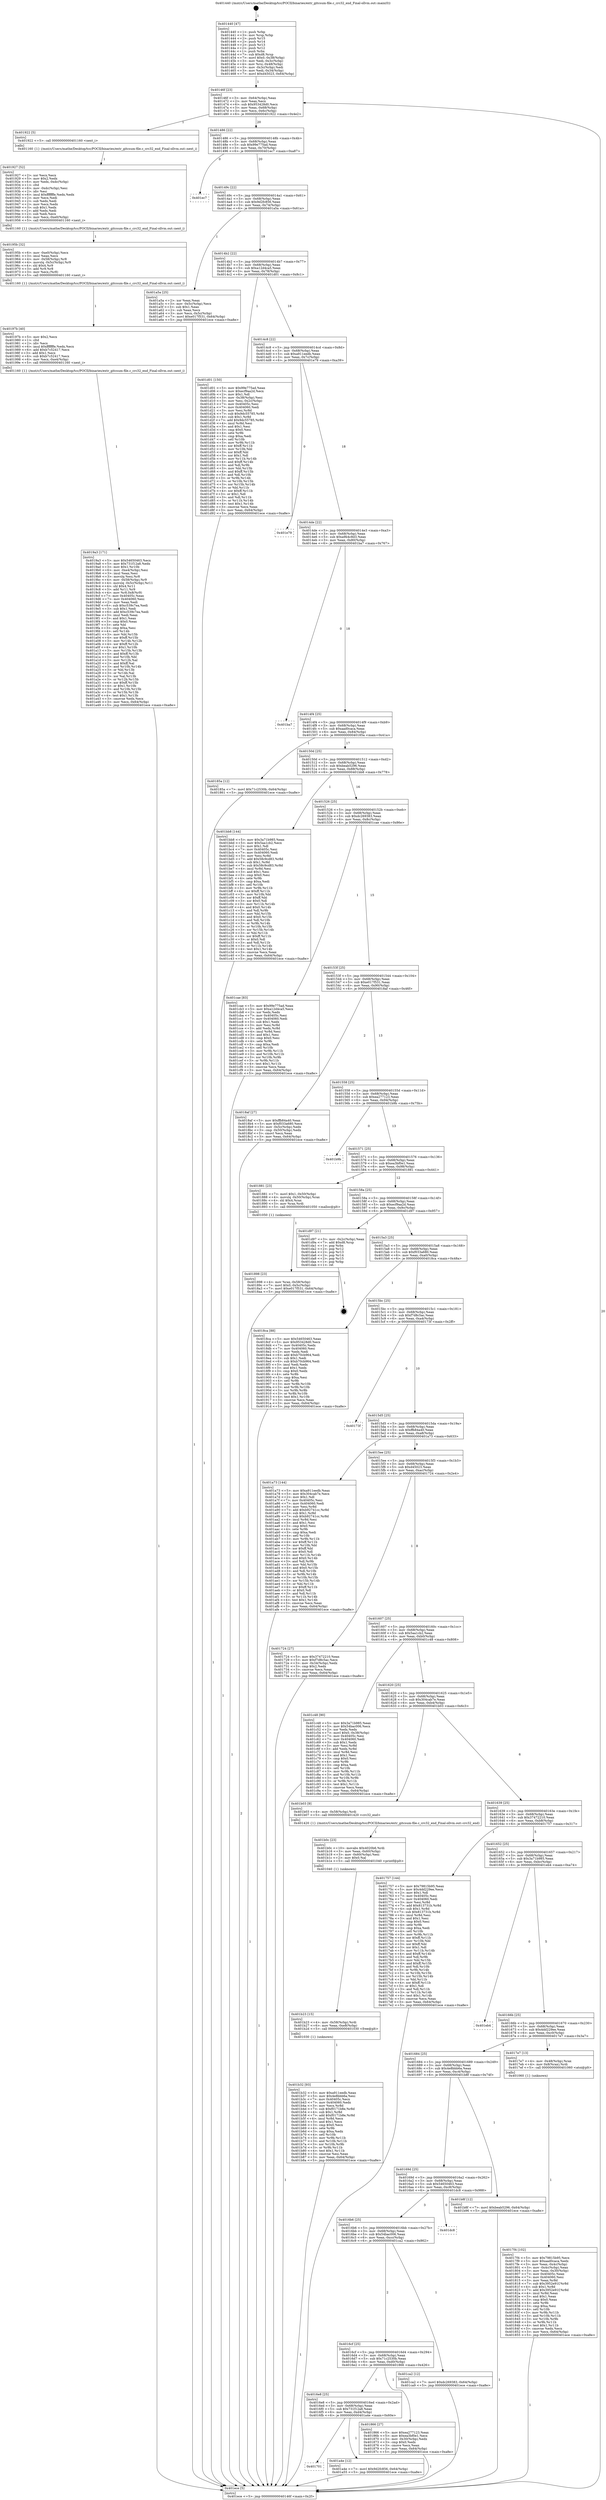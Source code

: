 digraph "0x401440" {
  label = "0x401440 (/mnt/c/Users/mathe/Desktop/tcc/POCII/binaries/extr_gitcsum-file.c_crc32_end_Final-ollvm.out::main(0))"
  labelloc = "t"
  node[shape=record]

  Entry [label="",width=0.3,height=0.3,shape=circle,fillcolor=black,style=filled]
  "0x40146f" [label="{
     0x40146f [23]\l
     | [instrs]\l
     &nbsp;&nbsp;0x40146f \<+3\>: mov -0x64(%rbp),%eax\l
     &nbsp;&nbsp;0x401472 \<+2\>: mov %eax,%ecx\l
     &nbsp;&nbsp;0x401474 \<+6\>: sub $0x953428d0,%ecx\l
     &nbsp;&nbsp;0x40147a \<+3\>: mov %eax,-0x68(%rbp)\l
     &nbsp;&nbsp;0x40147d \<+3\>: mov %ecx,-0x6c(%rbp)\l
     &nbsp;&nbsp;0x401480 \<+6\>: je 0000000000401922 \<main+0x4e2\>\l
  }"]
  "0x401922" [label="{
     0x401922 [5]\l
     | [instrs]\l
     &nbsp;&nbsp;0x401922 \<+5\>: call 0000000000401160 \<next_i\>\l
     | [calls]\l
     &nbsp;&nbsp;0x401160 \{1\} (/mnt/c/Users/mathe/Desktop/tcc/POCII/binaries/extr_gitcsum-file.c_crc32_end_Final-ollvm.out::next_i)\l
  }"]
  "0x401486" [label="{
     0x401486 [22]\l
     | [instrs]\l
     &nbsp;&nbsp;0x401486 \<+5\>: jmp 000000000040148b \<main+0x4b\>\l
     &nbsp;&nbsp;0x40148b \<+3\>: mov -0x68(%rbp),%eax\l
     &nbsp;&nbsp;0x40148e \<+5\>: sub $0x99e775ad,%eax\l
     &nbsp;&nbsp;0x401493 \<+3\>: mov %eax,-0x70(%rbp)\l
     &nbsp;&nbsp;0x401496 \<+6\>: je 0000000000401ec7 \<main+0xa87\>\l
  }"]
  Exit [label="",width=0.3,height=0.3,shape=circle,fillcolor=black,style=filled,peripheries=2]
  "0x401ec7" [label="{
     0x401ec7\l
  }", style=dashed]
  "0x40149c" [label="{
     0x40149c [22]\l
     | [instrs]\l
     &nbsp;&nbsp;0x40149c \<+5\>: jmp 00000000004014a1 \<main+0x61\>\l
     &nbsp;&nbsp;0x4014a1 \<+3\>: mov -0x68(%rbp),%eax\l
     &nbsp;&nbsp;0x4014a4 \<+5\>: sub $0x9d2fc856,%eax\l
     &nbsp;&nbsp;0x4014a9 \<+3\>: mov %eax,-0x74(%rbp)\l
     &nbsp;&nbsp;0x4014ac \<+6\>: je 0000000000401a5a \<main+0x61a\>\l
  }"]
  "0x401b32" [label="{
     0x401b32 [93]\l
     | [instrs]\l
     &nbsp;&nbsp;0x401b32 \<+5\>: mov $0xa911eedb,%eax\l
     &nbsp;&nbsp;0x401b37 \<+5\>: mov $0x4e8bbb6a,%esi\l
     &nbsp;&nbsp;0x401b3c \<+7\>: mov 0x40405c,%ecx\l
     &nbsp;&nbsp;0x401b43 \<+7\>: mov 0x404060,%edx\l
     &nbsp;&nbsp;0x401b4a \<+3\>: mov %ecx,%r8d\l
     &nbsp;&nbsp;0x401b4d \<+7\>: sub $0xf0171b8e,%r8d\l
     &nbsp;&nbsp;0x401b54 \<+4\>: sub $0x1,%r8d\l
     &nbsp;&nbsp;0x401b58 \<+7\>: add $0xf0171b8e,%r8d\l
     &nbsp;&nbsp;0x401b5f \<+4\>: imul %r8d,%ecx\l
     &nbsp;&nbsp;0x401b63 \<+3\>: and $0x1,%ecx\l
     &nbsp;&nbsp;0x401b66 \<+3\>: cmp $0x0,%ecx\l
     &nbsp;&nbsp;0x401b69 \<+4\>: sete %r9b\l
     &nbsp;&nbsp;0x401b6d \<+3\>: cmp $0xa,%edx\l
     &nbsp;&nbsp;0x401b70 \<+4\>: setl %r10b\l
     &nbsp;&nbsp;0x401b74 \<+3\>: mov %r9b,%r11b\l
     &nbsp;&nbsp;0x401b77 \<+3\>: and %r10b,%r11b\l
     &nbsp;&nbsp;0x401b7a \<+3\>: xor %r10b,%r9b\l
     &nbsp;&nbsp;0x401b7d \<+3\>: or %r9b,%r11b\l
     &nbsp;&nbsp;0x401b80 \<+4\>: test $0x1,%r11b\l
     &nbsp;&nbsp;0x401b84 \<+3\>: cmovne %esi,%eax\l
     &nbsp;&nbsp;0x401b87 \<+3\>: mov %eax,-0x64(%rbp)\l
     &nbsp;&nbsp;0x401b8a \<+5\>: jmp 0000000000401ece \<main+0xa8e\>\l
  }"]
  "0x401a5a" [label="{
     0x401a5a [25]\l
     | [instrs]\l
     &nbsp;&nbsp;0x401a5a \<+2\>: xor %eax,%eax\l
     &nbsp;&nbsp;0x401a5c \<+3\>: mov -0x5c(%rbp),%ecx\l
     &nbsp;&nbsp;0x401a5f \<+3\>: sub $0x1,%eax\l
     &nbsp;&nbsp;0x401a62 \<+2\>: sub %eax,%ecx\l
     &nbsp;&nbsp;0x401a64 \<+3\>: mov %ecx,-0x5c(%rbp)\l
     &nbsp;&nbsp;0x401a67 \<+7\>: movl $0xe017f531,-0x64(%rbp)\l
     &nbsp;&nbsp;0x401a6e \<+5\>: jmp 0000000000401ece \<main+0xa8e\>\l
  }"]
  "0x4014b2" [label="{
     0x4014b2 [22]\l
     | [instrs]\l
     &nbsp;&nbsp;0x4014b2 \<+5\>: jmp 00000000004014b7 \<main+0x77\>\l
     &nbsp;&nbsp;0x4014b7 \<+3\>: mov -0x68(%rbp),%eax\l
     &nbsp;&nbsp;0x4014ba \<+5\>: sub $0xa12d4ca5,%eax\l
     &nbsp;&nbsp;0x4014bf \<+3\>: mov %eax,-0x78(%rbp)\l
     &nbsp;&nbsp;0x4014c2 \<+6\>: je 0000000000401d01 \<main+0x8c1\>\l
  }"]
  "0x401b23" [label="{
     0x401b23 [15]\l
     | [instrs]\l
     &nbsp;&nbsp;0x401b23 \<+4\>: mov -0x58(%rbp),%rdi\l
     &nbsp;&nbsp;0x401b27 \<+6\>: mov %eax,-0xe8(%rbp)\l
     &nbsp;&nbsp;0x401b2d \<+5\>: call 0000000000401030 \<free@plt\>\l
     | [calls]\l
     &nbsp;&nbsp;0x401030 \{1\} (unknown)\l
  }"]
  "0x401d01" [label="{
     0x401d01 [150]\l
     | [instrs]\l
     &nbsp;&nbsp;0x401d01 \<+5\>: mov $0x99e775ad,%eax\l
     &nbsp;&nbsp;0x401d06 \<+5\>: mov $0xecf9aa2d,%ecx\l
     &nbsp;&nbsp;0x401d0b \<+2\>: mov $0x1,%dl\l
     &nbsp;&nbsp;0x401d0d \<+3\>: mov -0x38(%rbp),%esi\l
     &nbsp;&nbsp;0x401d10 \<+3\>: mov %esi,-0x2c(%rbp)\l
     &nbsp;&nbsp;0x401d13 \<+7\>: mov 0x40405c,%esi\l
     &nbsp;&nbsp;0x401d1a \<+7\>: mov 0x404060,%edi\l
     &nbsp;&nbsp;0x401d21 \<+3\>: mov %esi,%r8d\l
     &nbsp;&nbsp;0x401d24 \<+7\>: sub $0x9dc55785,%r8d\l
     &nbsp;&nbsp;0x401d2b \<+4\>: sub $0x1,%r8d\l
     &nbsp;&nbsp;0x401d2f \<+7\>: add $0x9dc55785,%r8d\l
     &nbsp;&nbsp;0x401d36 \<+4\>: imul %r8d,%esi\l
     &nbsp;&nbsp;0x401d3a \<+3\>: and $0x1,%esi\l
     &nbsp;&nbsp;0x401d3d \<+3\>: cmp $0x0,%esi\l
     &nbsp;&nbsp;0x401d40 \<+4\>: sete %r9b\l
     &nbsp;&nbsp;0x401d44 \<+3\>: cmp $0xa,%edi\l
     &nbsp;&nbsp;0x401d47 \<+4\>: setl %r10b\l
     &nbsp;&nbsp;0x401d4b \<+3\>: mov %r9b,%r11b\l
     &nbsp;&nbsp;0x401d4e \<+4\>: xor $0xff,%r11b\l
     &nbsp;&nbsp;0x401d52 \<+3\>: mov %r10b,%bl\l
     &nbsp;&nbsp;0x401d55 \<+3\>: xor $0xff,%bl\l
     &nbsp;&nbsp;0x401d58 \<+3\>: xor $0x1,%dl\l
     &nbsp;&nbsp;0x401d5b \<+3\>: mov %r11b,%r14b\l
     &nbsp;&nbsp;0x401d5e \<+4\>: and $0xff,%r14b\l
     &nbsp;&nbsp;0x401d62 \<+3\>: and %dl,%r9b\l
     &nbsp;&nbsp;0x401d65 \<+3\>: mov %bl,%r15b\l
     &nbsp;&nbsp;0x401d68 \<+4\>: and $0xff,%r15b\l
     &nbsp;&nbsp;0x401d6c \<+3\>: and %dl,%r10b\l
     &nbsp;&nbsp;0x401d6f \<+3\>: or %r9b,%r14b\l
     &nbsp;&nbsp;0x401d72 \<+3\>: or %r10b,%r15b\l
     &nbsp;&nbsp;0x401d75 \<+3\>: xor %r15b,%r14b\l
     &nbsp;&nbsp;0x401d78 \<+3\>: or %bl,%r11b\l
     &nbsp;&nbsp;0x401d7b \<+4\>: xor $0xff,%r11b\l
     &nbsp;&nbsp;0x401d7f \<+3\>: or $0x1,%dl\l
     &nbsp;&nbsp;0x401d82 \<+3\>: and %dl,%r11b\l
     &nbsp;&nbsp;0x401d85 \<+3\>: or %r11b,%r14b\l
     &nbsp;&nbsp;0x401d88 \<+4\>: test $0x1,%r14b\l
     &nbsp;&nbsp;0x401d8c \<+3\>: cmovne %ecx,%eax\l
     &nbsp;&nbsp;0x401d8f \<+3\>: mov %eax,-0x64(%rbp)\l
     &nbsp;&nbsp;0x401d92 \<+5\>: jmp 0000000000401ece \<main+0xa8e\>\l
  }"]
  "0x4014c8" [label="{
     0x4014c8 [22]\l
     | [instrs]\l
     &nbsp;&nbsp;0x4014c8 \<+5\>: jmp 00000000004014cd \<main+0x8d\>\l
     &nbsp;&nbsp;0x4014cd \<+3\>: mov -0x68(%rbp),%eax\l
     &nbsp;&nbsp;0x4014d0 \<+5\>: sub $0xa911eedb,%eax\l
     &nbsp;&nbsp;0x4014d5 \<+3\>: mov %eax,-0x7c(%rbp)\l
     &nbsp;&nbsp;0x4014d8 \<+6\>: je 0000000000401e79 \<main+0xa39\>\l
  }"]
  "0x401b0c" [label="{
     0x401b0c [23]\l
     | [instrs]\l
     &nbsp;&nbsp;0x401b0c \<+10\>: movabs $0x4020b6,%rdi\l
     &nbsp;&nbsp;0x401b16 \<+3\>: mov %eax,-0x60(%rbp)\l
     &nbsp;&nbsp;0x401b19 \<+3\>: mov -0x60(%rbp),%esi\l
     &nbsp;&nbsp;0x401b1c \<+2\>: mov $0x0,%al\l
     &nbsp;&nbsp;0x401b1e \<+5\>: call 0000000000401040 \<printf@plt\>\l
     | [calls]\l
     &nbsp;&nbsp;0x401040 \{1\} (unknown)\l
  }"]
  "0x401e79" [label="{
     0x401e79\l
  }", style=dashed]
  "0x4014de" [label="{
     0x4014de [22]\l
     | [instrs]\l
     &nbsp;&nbsp;0x4014de \<+5\>: jmp 00000000004014e3 \<main+0xa3\>\l
     &nbsp;&nbsp;0x4014e3 \<+3\>: mov -0x68(%rbp),%eax\l
     &nbsp;&nbsp;0x4014e6 \<+5\>: sub $0xa9b4c8d3,%eax\l
     &nbsp;&nbsp;0x4014eb \<+3\>: mov %eax,-0x80(%rbp)\l
     &nbsp;&nbsp;0x4014ee \<+6\>: je 0000000000401ba7 \<main+0x767\>\l
  }"]
  "0x401701" [label="{
     0x401701\l
  }", style=dashed]
  "0x401ba7" [label="{
     0x401ba7\l
  }", style=dashed]
  "0x4014f4" [label="{
     0x4014f4 [25]\l
     | [instrs]\l
     &nbsp;&nbsp;0x4014f4 \<+5\>: jmp 00000000004014f9 \<main+0xb9\>\l
     &nbsp;&nbsp;0x4014f9 \<+3\>: mov -0x68(%rbp),%eax\l
     &nbsp;&nbsp;0x4014fc \<+5\>: sub $0xaad0caca,%eax\l
     &nbsp;&nbsp;0x401501 \<+6\>: mov %eax,-0x84(%rbp)\l
     &nbsp;&nbsp;0x401507 \<+6\>: je 000000000040185a \<main+0x41a\>\l
  }"]
  "0x401a4e" [label="{
     0x401a4e [12]\l
     | [instrs]\l
     &nbsp;&nbsp;0x401a4e \<+7\>: movl $0x9d2fc856,-0x64(%rbp)\l
     &nbsp;&nbsp;0x401a55 \<+5\>: jmp 0000000000401ece \<main+0xa8e\>\l
  }"]
  "0x40185a" [label="{
     0x40185a [12]\l
     | [instrs]\l
     &nbsp;&nbsp;0x40185a \<+7\>: movl $0x71c2530b,-0x64(%rbp)\l
     &nbsp;&nbsp;0x401861 \<+5\>: jmp 0000000000401ece \<main+0xa8e\>\l
  }"]
  "0x40150d" [label="{
     0x40150d [25]\l
     | [instrs]\l
     &nbsp;&nbsp;0x40150d \<+5\>: jmp 0000000000401512 \<main+0xd2\>\l
     &nbsp;&nbsp;0x401512 \<+3\>: mov -0x68(%rbp),%eax\l
     &nbsp;&nbsp;0x401515 \<+5\>: sub $0xbeab5296,%eax\l
     &nbsp;&nbsp;0x40151a \<+6\>: mov %eax,-0x88(%rbp)\l
     &nbsp;&nbsp;0x401520 \<+6\>: je 0000000000401bb8 \<main+0x778\>\l
  }"]
  "0x4019a3" [label="{
     0x4019a3 [171]\l
     | [instrs]\l
     &nbsp;&nbsp;0x4019a3 \<+5\>: mov $0x54650463,%ecx\l
     &nbsp;&nbsp;0x4019a8 \<+5\>: mov $0x731f12a8,%edx\l
     &nbsp;&nbsp;0x4019ad \<+3\>: mov $0x1,%r10b\l
     &nbsp;&nbsp;0x4019b0 \<+6\>: mov -0xe4(%rbp),%esi\l
     &nbsp;&nbsp;0x4019b6 \<+3\>: imul %eax,%esi\l
     &nbsp;&nbsp;0x4019b9 \<+3\>: movslq %esi,%r8\l
     &nbsp;&nbsp;0x4019bc \<+4\>: mov -0x58(%rbp),%r9\l
     &nbsp;&nbsp;0x4019c0 \<+4\>: movslq -0x5c(%rbp),%r11\l
     &nbsp;&nbsp;0x4019c4 \<+4\>: shl $0x4,%r11\l
     &nbsp;&nbsp;0x4019c8 \<+3\>: add %r11,%r9\l
     &nbsp;&nbsp;0x4019cb \<+4\>: mov %r8,0x8(%r9)\l
     &nbsp;&nbsp;0x4019cf \<+7\>: mov 0x40405c,%eax\l
     &nbsp;&nbsp;0x4019d6 \<+7\>: mov 0x404060,%esi\l
     &nbsp;&nbsp;0x4019dd \<+2\>: mov %eax,%edi\l
     &nbsp;&nbsp;0x4019df \<+6\>: sub $0xc539c7ea,%edi\l
     &nbsp;&nbsp;0x4019e5 \<+3\>: sub $0x1,%edi\l
     &nbsp;&nbsp;0x4019e8 \<+6\>: add $0xc539c7ea,%edi\l
     &nbsp;&nbsp;0x4019ee \<+3\>: imul %edi,%eax\l
     &nbsp;&nbsp;0x4019f1 \<+3\>: and $0x1,%eax\l
     &nbsp;&nbsp;0x4019f4 \<+3\>: cmp $0x0,%eax\l
     &nbsp;&nbsp;0x4019f7 \<+3\>: sete %bl\l
     &nbsp;&nbsp;0x4019fa \<+3\>: cmp $0xa,%esi\l
     &nbsp;&nbsp;0x4019fd \<+4\>: setl %r14b\l
     &nbsp;&nbsp;0x401a01 \<+3\>: mov %bl,%r15b\l
     &nbsp;&nbsp;0x401a04 \<+4\>: xor $0xff,%r15b\l
     &nbsp;&nbsp;0x401a08 \<+3\>: mov %r14b,%r12b\l
     &nbsp;&nbsp;0x401a0b \<+4\>: xor $0xff,%r12b\l
     &nbsp;&nbsp;0x401a0f \<+4\>: xor $0x1,%r10b\l
     &nbsp;&nbsp;0x401a13 \<+3\>: mov %r15b,%r13b\l
     &nbsp;&nbsp;0x401a16 \<+4\>: and $0xff,%r13b\l
     &nbsp;&nbsp;0x401a1a \<+3\>: and %r10b,%bl\l
     &nbsp;&nbsp;0x401a1d \<+3\>: mov %r12b,%al\l
     &nbsp;&nbsp;0x401a20 \<+2\>: and $0xff,%al\l
     &nbsp;&nbsp;0x401a22 \<+3\>: and %r10b,%r14b\l
     &nbsp;&nbsp;0x401a25 \<+3\>: or %bl,%r13b\l
     &nbsp;&nbsp;0x401a28 \<+3\>: or %r14b,%al\l
     &nbsp;&nbsp;0x401a2b \<+3\>: xor %al,%r13b\l
     &nbsp;&nbsp;0x401a2e \<+3\>: or %r12b,%r15b\l
     &nbsp;&nbsp;0x401a31 \<+4\>: xor $0xff,%r15b\l
     &nbsp;&nbsp;0x401a35 \<+4\>: or $0x1,%r10b\l
     &nbsp;&nbsp;0x401a39 \<+3\>: and %r10b,%r15b\l
     &nbsp;&nbsp;0x401a3c \<+3\>: or %r15b,%r13b\l
     &nbsp;&nbsp;0x401a3f \<+4\>: test $0x1,%r13b\l
     &nbsp;&nbsp;0x401a43 \<+3\>: cmovne %edx,%ecx\l
     &nbsp;&nbsp;0x401a46 \<+3\>: mov %ecx,-0x64(%rbp)\l
     &nbsp;&nbsp;0x401a49 \<+5\>: jmp 0000000000401ece \<main+0xa8e\>\l
  }"]
  "0x401bb8" [label="{
     0x401bb8 [144]\l
     | [instrs]\l
     &nbsp;&nbsp;0x401bb8 \<+5\>: mov $0x3a71b985,%eax\l
     &nbsp;&nbsp;0x401bbd \<+5\>: mov $0x5aa1cb2,%ecx\l
     &nbsp;&nbsp;0x401bc2 \<+2\>: mov $0x1,%dl\l
     &nbsp;&nbsp;0x401bc4 \<+7\>: mov 0x40405c,%esi\l
     &nbsp;&nbsp;0x401bcb \<+7\>: mov 0x404060,%edi\l
     &nbsp;&nbsp;0x401bd2 \<+3\>: mov %esi,%r8d\l
     &nbsp;&nbsp;0x401bd5 \<+7\>: add $0x58c9cd83,%r8d\l
     &nbsp;&nbsp;0x401bdc \<+4\>: sub $0x1,%r8d\l
     &nbsp;&nbsp;0x401be0 \<+7\>: sub $0x58c9cd83,%r8d\l
     &nbsp;&nbsp;0x401be7 \<+4\>: imul %r8d,%esi\l
     &nbsp;&nbsp;0x401beb \<+3\>: and $0x1,%esi\l
     &nbsp;&nbsp;0x401bee \<+3\>: cmp $0x0,%esi\l
     &nbsp;&nbsp;0x401bf1 \<+4\>: sete %r9b\l
     &nbsp;&nbsp;0x401bf5 \<+3\>: cmp $0xa,%edi\l
     &nbsp;&nbsp;0x401bf8 \<+4\>: setl %r10b\l
     &nbsp;&nbsp;0x401bfc \<+3\>: mov %r9b,%r11b\l
     &nbsp;&nbsp;0x401bff \<+4\>: xor $0xff,%r11b\l
     &nbsp;&nbsp;0x401c03 \<+3\>: mov %r10b,%bl\l
     &nbsp;&nbsp;0x401c06 \<+3\>: xor $0xff,%bl\l
     &nbsp;&nbsp;0x401c09 \<+3\>: xor $0x0,%dl\l
     &nbsp;&nbsp;0x401c0c \<+3\>: mov %r11b,%r14b\l
     &nbsp;&nbsp;0x401c0f \<+4\>: and $0x0,%r14b\l
     &nbsp;&nbsp;0x401c13 \<+3\>: and %dl,%r9b\l
     &nbsp;&nbsp;0x401c16 \<+3\>: mov %bl,%r15b\l
     &nbsp;&nbsp;0x401c19 \<+4\>: and $0x0,%r15b\l
     &nbsp;&nbsp;0x401c1d \<+3\>: and %dl,%r10b\l
     &nbsp;&nbsp;0x401c20 \<+3\>: or %r9b,%r14b\l
     &nbsp;&nbsp;0x401c23 \<+3\>: or %r10b,%r15b\l
     &nbsp;&nbsp;0x401c26 \<+3\>: xor %r15b,%r14b\l
     &nbsp;&nbsp;0x401c29 \<+3\>: or %bl,%r11b\l
     &nbsp;&nbsp;0x401c2c \<+4\>: xor $0xff,%r11b\l
     &nbsp;&nbsp;0x401c30 \<+3\>: or $0x0,%dl\l
     &nbsp;&nbsp;0x401c33 \<+3\>: and %dl,%r11b\l
     &nbsp;&nbsp;0x401c36 \<+3\>: or %r11b,%r14b\l
     &nbsp;&nbsp;0x401c39 \<+4\>: test $0x1,%r14b\l
     &nbsp;&nbsp;0x401c3d \<+3\>: cmovne %ecx,%eax\l
     &nbsp;&nbsp;0x401c40 \<+3\>: mov %eax,-0x64(%rbp)\l
     &nbsp;&nbsp;0x401c43 \<+5\>: jmp 0000000000401ece \<main+0xa8e\>\l
  }"]
  "0x401526" [label="{
     0x401526 [25]\l
     | [instrs]\l
     &nbsp;&nbsp;0x401526 \<+5\>: jmp 000000000040152b \<main+0xeb\>\l
     &nbsp;&nbsp;0x40152b \<+3\>: mov -0x68(%rbp),%eax\l
     &nbsp;&nbsp;0x40152e \<+5\>: sub $0xdc269383,%eax\l
     &nbsp;&nbsp;0x401533 \<+6\>: mov %eax,-0x8c(%rbp)\l
     &nbsp;&nbsp;0x401539 \<+6\>: je 0000000000401cae \<main+0x86e\>\l
  }"]
  "0x40197b" [label="{
     0x40197b [40]\l
     | [instrs]\l
     &nbsp;&nbsp;0x40197b \<+5\>: mov $0x2,%ecx\l
     &nbsp;&nbsp;0x401980 \<+1\>: cltd\l
     &nbsp;&nbsp;0x401981 \<+2\>: idiv %ecx\l
     &nbsp;&nbsp;0x401983 \<+6\>: imul $0xfffffffe,%edx,%ecx\l
     &nbsp;&nbsp;0x401989 \<+6\>: add $0xb7c52417,%ecx\l
     &nbsp;&nbsp;0x40198f \<+3\>: add $0x1,%ecx\l
     &nbsp;&nbsp;0x401992 \<+6\>: sub $0xb7c52417,%ecx\l
     &nbsp;&nbsp;0x401998 \<+6\>: mov %ecx,-0xe4(%rbp)\l
     &nbsp;&nbsp;0x40199e \<+5\>: call 0000000000401160 \<next_i\>\l
     | [calls]\l
     &nbsp;&nbsp;0x401160 \{1\} (/mnt/c/Users/mathe/Desktop/tcc/POCII/binaries/extr_gitcsum-file.c_crc32_end_Final-ollvm.out::next_i)\l
  }"]
  "0x401cae" [label="{
     0x401cae [83]\l
     | [instrs]\l
     &nbsp;&nbsp;0x401cae \<+5\>: mov $0x99e775ad,%eax\l
     &nbsp;&nbsp;0x401cb3 \<+5\>: mov $0xa12d4ca5,%ecx\l
     &nbsp;&nbsp;0x401cb8 \<+2\>: xor %edx,%edx\l
     &nbsp;&nbsp;0x401cba \<+7\>: mov 0x40405c,%esi\l
     &nbsp;&nbsp;0x401cc1 \<+7\>: mov 0x404060,%edi\l
     &nbsp;&nbsp;0x401cc8 \<+3\>: sub $0x1,%edx\l
     &nbsp;&nbsp;0x401ccb \<+3\>: mov %esi,%r8d\l
     &nbsp;&nbsp;0x401cce \<+3\>: add %edx,%r8d\l
     &nbsp;&nbsp;0x401cd1 \<+4\>: imul %r8d,%esi\l
     &nbsp;&nbsp;0x401cd5 \<+3\>: and $0x1,%esi\l
     &nbsp;&nbsp;0x401cd8 \<+3\>: cmp $0x0,%esi\l
     &nbsp;&nbsp;0x401cdb \<+4\>: sete %r9b\l
     &nbsp;&nbsp;0x401cdf \<+3\>: cmp $0xa,%edi\l
     &nbsp;&nbsp;0x401ce2 \<+4\>: setl %r10b\l
     &nbsp;&nbsp;0x401ce6 \<+3\>: mov %r9b,%r11b\l
     &nbsp;&nbsp;0x401ce9 \<+3\>: and %r10b,%r11b\l
     &nbsp;&nbsp;0x401cec \<+3\>: xor %r10b,%r9b\l
     &nbsp;&nbsp;0x401cef \<+3\>: or %r9b,%r11b\l
     &nbsp;&nbsp;0x401cf2 \<+4\>: test $0x1,%r11b\l
     &nbsp;&nbsp;0x401cf6 \<+3\>: cmovne %ecx,%eax\l
     &nbsp;&nbsp;0x401cf9 \<+3\>: mov %eax,-0x64(%rbp)\l
     &nbsp;&nbsp;0x401cfc \<+5\>: jmp 0000000000401ece \<main+0xa8e\>\l
  }"]
  "0x40153f" [label="{
     0x40153f [25]\l
     | [instrs]\l
     &nbsp;&nbsp;0x40153f \<+5\>: jmp 0000000000401544 \<main+0x104\>\l
     &nbsp;&nbsp;0x401544 \<+3\>: mov -0x68(%rbp),%eax\l
     &nbsp;&nbsp;0x401547 \<+5\>: sub $0xe017f531,%eax\l
     &nbsp;&nbsp;0x40154c \<+6\>: mov %eax,-0x90(%rbp)\l
     &nbsp;&nbsp;0x401552 \<+6\>: je 00000000004018af \<main+0x46f\>\l
  }"]
  "0x40195b" [label="{
     0x40195b [32]\l
     | [instrs]\l
     &nbsp;&nbsp;0x40195b \<+6\>: mov -0xe0(%rbp),%ecx\l
     &nbsp;&nbsp;0x401961 \<+3\>: imul %eax,%ecx\l
     &nbsp;&nbsp;0x401964 \<+4\>: mov -0x58(%rbp),%r8\l
     &nbsp;&nbsp;0x401968 \<+4\>: movslq -0x5c(%rbp),%r9\l
     &nbsp;&nbsp;0x40196c \<+4\>: shl $0x4,%r9\l
     &nbsp;&nbsp;0x401970 \<+3\>: add %r9,%r8\l
     &nbsp;&nbsp;0x401973 \<+3\>: mov %ecx,(%r8)\l
     &nbsp;&nbsp;0x401976 \<+5\>: call 0000000000401160 \<next_i\>\l
     | [calls]\l
     &nbsp;&nbsp;0x401160 \{1\} (/mnt/c/Users/mathe/Desktop/tcc/POCII/binaries/extr_gitcsum-file.c_crc32_end_Final-ollvm.out::next_i)\l
  }"]
  "0x4018af" [label="{
     0x4018af [27]\l
     | [instrs]\l
     &nbsp;&nbsp;0x4018af \<+5\>: mov $0xffb84a40,%eax\l
     &nbsp;&nbsp;0x4018b4 \<+5\>: mov $0xf033a680,%ecx\l
     &nbsp;&nbsp;0x4018b9 \<+3\>: mov -0x5c(%rbp),%edx\l
     &nbsp;&nbsp;0x4018bc \<+3\>: cmp -0x50(%rbp),%edx\l
     &nbsp;&nbsp;0x4018bf \<+3\>: cmovl %ecx,%eax\l
     &nbsp;&nbsp;0x4018c2 \<+3\>: mov %eax,-0x64(%rbp)\l
     &nbsp;&nbsp;0x4018c5 \<+5\>: jmp 0000000000401ece \<main+0xa8e\>\l
  }"]
  "0x401558" [label="{
     0x401558 [25]\l
     | [instrs]\l
     &nbsp;&nbsp;0x401558 \<+5\>: jmp 000000000040155d \<main+0x11d\>\l
     &nbsp;&nbsp;0x40155d \<+3\>: mov -0x68(%rbp),%eax\l
     &nbsp;&nbsp;0x401560 \<+5\>: sub $0xea277123,%eax\l
     &nbsp;&nbsp;0x401565 \<+6\>: mov %eax,-0x94(%rbp)\l
     &nbsp;&nbsp;0x40156b \<+6\>: je 0000000000401b9b \<main+0x75b\>\l
  }"]
  "0x401927" [label="{
     0x401927 [52]\l
     | [instrs]\l
     &nbsp;&nbsp;0x401927 \<+2\>: xor %ecx,%ecx\l
     &nbsp;&nbsp;0x401929 \<+5\>: mov $0x2,%edx\l
     &nbsp;&nbsp;0x40192e \<+6\>: mov %edx,-0xdc(%rbp)\l
     &nbsp;&nbsp;0x401934 \<+1\>: cltd\l
     &nbsp;&nbsp;0x401935 \<+6\>: mov -0xdc(%rbp),%esi\l
     &nbsp;&nbsp;0x40193b \<+2\>: idiv %esi\l
     &nbsp;&nbsp;0x40193d \<+6\>: imul $0xfffffffe,%edx,%edx\l
     &nbsp;&nbsp;0x401943 \<+2\>: mov %ecx,%edi\l
     &nbsp;&nbsp;0x401945 \<+2\>: sub %edx,%edi\l
     &nbsp;&nbsp;0x401947 \<+2\>: mov %ecx,%edx\l
     &nbsp;&nbsp;0x401949 \<+3\>: sub $0x1,%edx\l
     &nbsp;&nbsp;0x40194c \<+2\>: add %edx,%edi\l
     &nbsp;&nbsp;0x40194e \<+2\>: sub %edi,%ecx\l
     &nbsp;&nbsp;0x401950 \<+6\>: mov %ecx,-0xe0(%rbp)\l
     &nbsp;&nbsp;0x401956 \<+5\>: call 0000000000401160 \<next_i\>\l
     | [calls]\l
     &nbsp;&nbsp;0x401160 \{1\} (/mnt/c/Users/mathe/Desktop/tcc/POCII/binaries/extr_gitcsum-file.c_crc32_end_Final-ollvm.out::next_i)\l
  }"]
  "0x401b9b" [label="{
     0x401b9b\l
  }", style=dashed]
  "0x401571" [label="{
     0x401571 [25]\l
     | [instrs]\l
     &nbsp;&nbsp;0x401571 \<+5\>: jmp 0000000000401576 \<main+0x136\>\l
     &nbsp;&nbsp;0x401576 \<+3\>: mov -0x68(%rbp),%eax\l
     &nbsp;&nbsp;0x401579 \<+5\>: sub $0xea3bf0e1,%eax\l
     &nbsp;&nbsp;0x40157e \<+6\>: mov %eax,-0x98(%rbp)\l
     &nbsp;&nbsp;0x401584 \<+6\>: je 0000000000401881 \<main+0x441\>\l
  }"]
  "0x401898" [label="{
     0x401898 [23]\l
     | [instrs]\l
     &nbsp;&nbsp;0x401898 \<+4\>: mov %rax,-0x58(%rbp)\l
     &nbsp;&nbsp;0x40189c \<+7\>: movl $0x0,-0x5c(%rbp)\l
     &nbsp;&nbsp;0x4018a3 \<+7\>: movl $0xe017f531,-0x64(%rbp)\l
     &nbsp;&nbsp;0x4018aa \<+5\>: jmp 0000000000401ece \<main+0xa8e\>\l
  }"]
  "0x401881" [label="{
     0x401881 [23]\l
     | [instrs]\l
     &nbsp;&nbsp;0x401881 \<+7\>: movl $0x1,-0x50(%rbp)\l
     &nbsp;&nbsp;0x401888 \<+4\>: movslq -0x50(%rbp),%rax\l
     &nbsp;&nbsp;0x40188c \<+4\>: shl $0x4,%rax\l
     &nbsp;&nbsp;0x401890 \<+3\>: mov %rax,%rdi\l
     &nbsp;&nbsp;0x401893 \<+5\>: call 0000000000401050 \<malloc@plt\>\l
     | [calls]\l
     &nbsp;&nbsp;0x401050 \{1\} (unknown)\l
  }"]
  "0x40158a" [label="{
     0x40158a [25]\l
     | [instrs]\l
     &nbsp;&nbsp;0x40158a \<+5\>: jmp 000000000040158f \<main+0x14f\>\l
     &nbsp;&nbsp;0x40158f \<+3\>: mov -0x68(%rbp),%eax\l
     &nbsp;&nbsp;0x401592 \<+5\>: sub $0xecf9aa2d,%eax\l
     &nbsp;&nbsp;0x401597 \<+6\>: mov %eax,-0x9c(%rbp)\l
     &nbsp;&nbsp;0x40159d \<+6\>: je 0000000000401d97 \<main+0x957\>\l
  }"]
  "0x4016e8" [label="{
     0x4016e8 [25]\l
     | [instrs]\l
     &nbsp;&nbsp;0x4016e8 \<+5\>: jmp 00000000004016ed \<main+0x2ad\>\l
     &nbsp;&nbsp;0x4016ed \<+3\>: mov -0x68(%rbp),%eax\l
     &nbsp;&nbsp;0x4016f0 \<+5\>: sub $0x731f12a8,%eax\l
     &nbsp;&nbsp;0x4016f5 \<+6\>: mov %eax,-0xd4(%rbp)\l
     &nbsp;&nbsp;0x4016fb \<+6\>: je 0000000000401a4e \<main+0x60e\>\l
  }"]
  "0x401d97" [label="{
     0x401d97 [21]\l
     | [instrs]\l
     &nbsp;&nbsp;0x401d97 \<+3\>: mov -0x2c(%rbp),%eax\l
     &nbsp;&nbsp;0x401d9a \<+7\>: add $0xd8,%rsp\l
     &nbsp;&nbsp;0x401da1 \<+1\>: pop %rbx\l
     &nbsp;&nbsp;0x401da2 \<+2\>: pop %r12\l
     &nbsp;&nbsp;0x401da4 \<+2\>: pop %r13\l
     &nbsp;&nbsp;0x401da6 \<+2\>: pop %r14\l
     &nbsp;&nbsp;0x401da8 \<+2\>: pop %r15\l
     &nbsp;&nbsp;0x401daa \<+1\>: pop %rbp\l
     &nbsp;&nbsp;0x401dab \<+1\>: ret\l
  }"]
  "0x4015a3" [label="{
     0x4015a3 [25]\l
     | [instrs]\l
     &nbsp;&nbsp;0x4015a3 \<+5\>: jmp 00000000004015a8 \<main+0x168\>\l
     &nbsp;&nbsp;0x4015a8 \<+3\>: mov -0x68(%rbp),%eax\l
     &nbsp;&nbsp;0x4015ab \<+5\>: sub $0xf033a680,%eax\l
     &nbsp;&nbsp;0x4015b0 \<+6\>: mov %eax,-0xa0(%rbp)\l
     &nbsp;&nbsp;0x4015b6 \<+6\>: je 00000000004018ca \<main+0x48a\>\l
  }"]
  "0x401866" [label="{
     0x401866 [27]\l
     | [instrs]\l
     &nbsp;&nbsp;0x401866 \<+5\>: mov $0xea277123,%eax\l
     &nbsp;&nbsp;0x40186b \<+5\>: mov $0xea3bf0e1,%ecx\l
     &nbsp;&nbsp;0x401870 \<+3\>: mov -0x30(%rbp),%edx\l
     &nbsp;&nbsp;0x401873 \<+3\>: cmp $0x0,%edx\l
     &nbsp;&nbsp;0x401876 \<+3\>: cmove %ecx,%eax\l
     &nbsp;&nbsp;0x401879 \<+3\>: mov %eax,-0x64(%rbp)\l
     &nbsp;&nbsp;0x40187c \<+5\>: jmp 0000000000401ece \<main+0xa8e\>\l
  }"]
  "0x4018ca" [label="{
     0x4018ca [88]\l
     | [instrs]\l
     &nbsp;&nbsp;0x4018ca \<+5\>: mov $0x54650463,%eax\l
     &nbsp;&nbsp;0x4018cf \<+5\>: mov $0x953428d0,%ecx\l
     &nbsp;&nbsp;0x4018d4 \<+7\>: mov 0x40405c,%edx\l
     &nbsp;&nbsp;0x4018db \<+7\>: mov 0x404060,%esi\l
     &nbsp;&nbsp;0x4018e2 \<+2\>: mov %edx,%edi\l
     &nbsp;&nbsp;0x4018e4 \<+6\>: add $0xb70cb964,%edi\l
     &nbsp;&nbsp;0x4018ea \<+3\>: sub $0x1,%edi\l
     &nbsp;&nbsp;0x4018ed \<+6\>: sub $0xb70cb964,%edi\l
     &nbsp;&nbsp;0x4018f3 \<+3\>: imul %edi,%edx\l
     &nbsp;&nbsp;0x4018f6 \<+3\>: and $0x1,%edx\l
     &nbsp;&nbsp;0x4018f9 \<+3\>: cmp $0x0,%edx\l
     &nbsp;&nbsp;0x4018fc \<+4\>: sete %r8b\l
     &nbsp;&nbsp;0x401900 \<+3\>: cmp $0xa,%esi\l
     &nbsp;&nbsp;0x401903 \<+4\>: setl %r9b\l
     &nbsp;&nbsp;0x401907 \<+3\>: mov %r8b,%r10b\l
     &nbsp;&nbsp;0x40190a \<+3\>: and %r9b,%r10b\l
     &nbsp;&nbsp;0x40190d \<+3\>: xor %r9b,%r8b\l
     &nbsp;&nbsp;0x401910 \<+3\>: or %r8b,%r10b\l
     &nbsp;&nbsp;0x401913 \<+4\>: test $0x1,%r10b\l
     &nbsp;&nbsp;0x401917 \<+3\>: cmovne %ecx,%eax\l
     &nbsp;&nbsp;0x40191a \<+3\>: mov %eax,-0x64(%rbp)\l
     &nbsp;&nbsp;0x40191d \<+5\>: jmp 0000000000401ece \<main+0xa8e\>\l
  }"]
  "0x4015bc" [label="{
     0x4015bc [25]\l
     | [instrs]\l
     &nbsp;&nbsp;0x4015bc \<+5\>: jmp 00000000004015c1 \<main+0x181\>\l
     &nbsp;&nbsp;0x4015c1 \<+3\>: mov -0x68(%rbp),%eax\l
     &nbsp;&nbsp;0x4015c4 \<+5\>: sub $0xf7d8c5ac,%eax\l
     &nbsp;&nbsp;0x4015c9 \<+6\>: mov %eax,-0xa4(%rbp)\l
     &nbsp;&nbsp;0x4015cf \<+6\>: je 000000000040173f \<main+0x2ff\>\l
  }"]
  "0x4016cf" [label="{
     0x4016cf [25]\l
     | [instrs]\l
     &nbsp;&nbsp;0x4016cf \<+5\>: jmp 00000000004016d4 \<main+0x294\>\l
     &nbsp;&nbsp;0x4016d4 \<+3\>: mov -0x68(%rbp),%eax\l
     &nbsp;&nbsp;0x4016d7 \<+5\>: sub $0x71c2530b,%eax\l
     &nbsp;&nbsp;0x4016dc \<+6\>: mov %eax,-0xd0(%rbp)\l
     &nbsp;&nbsp;0x4016e2 \<+6\>: je 0000000000401866 \<main+0x426\>\l
  }"]
  "0x40173f" [label="{
     0x40173f\l
  }", style=dashed]
  "0x4015d5" [label="{
     0x4015d5 [25]\l
     | [instrs]\l
     &nbsp;&nbsp;0x4015d5 \<+5\>: jmp 00000000004015da \<main+0x19a\>\l
     &nbsp;&nbsp;0x4015da \<+3\>: mov -0x68(%rbp),%eax\l
     &nbsp;&nbsp;0x4015dd \<+5\>: sub $0xffb84a40,%eax\l
     &nbsp;&nbsp;0x4015e2 \<+6\>: mov %eax,-0xa8(%rbp)\l
     &nbsp;&nbsp;0x4015e8 \<+6\>: je 0000000000401a73 \<main+0x633\>\l
  }"]
  "0x401ca2" [label="{
     0x401ca2 [12]\l
     | [instrs]\l
     &nbsp;&nbsp;0x401ca2 \<+7\>: movl $0xdc269383,-0x64(%rbp)\l
     &nbsp;&nbsp;0x401ca9 \<+5\>: jmp 0000000000401ece \<main+0xa8e\>\l
  }"]
  "0x401a73" [label="{
     0x401a73 [144]\l
     | [instrs]\l
     &nbsp;&nbsp;0x401a73 \<+5\>: mov $0xa911eedb,%eax\l
     &nbsp;&nbsp;0x401a78 \<+5\>: mov $0x304cab7e,%ecx\l
     &nbsp;&nbsp;0x401a7d \<+2\>: mov $0x1,%dl\l
     &nbsp;&nbsp;0x401a7f \<+7\>: mov 0x40405c,%esi\l
     &nbsp;&nbsp;0x401a86 \<+7\>: mov 0x404060,%edi\l
     &nbsp;&nbsp;0x401a8d \<+3\>: mov %esi,%r8d\l
     &nbsp;&nbsp;0x401a90 \<+7\>: add $0xb92741cc,%r8d\l
     &nbsp;&nbsp;0x401a97 \<+4\>: sub $0x1,%r8d\l
     &nbsp;&nbsp;0x401a9b \<+7\>: sub $0xb92741cc,%r8d\l
     &nbsp;&nbsp;0x401aa2 \<+4\>: imul %r8d,%esi\l
     &nbsp;&nbsp;0x401aa6 \<+3\>: and $0x1,%esi\l
     &nbsp;&nbsp;0x401aa9 \<+3\>: cmp $0x0,%esi\l
     &nbsp;&nbsp;0x401aac \<+4\>: sete %r9b\l
     &nbsp;&nbsp;0x401ab0 \<+3\>: cmp $0xa,%edi\l
     &nbsp;&nbsp;0x401ab3 \<+4\>: setl %r10b\l
     &nbsp;&nbsp;0x401ab7 \<+3\>: mov %r9b,%r11b\l
     &nbsp;&nbsp;0x401aba \<+4\>: xor $0xff,%r11b\l
     &nbsp;&nbsp;0x401abe \<+3\>: mov %r10b,%bl\l
     &nbsp;&nbsp;0x401ac1 \<+3\>: xor $0xff,%bl\l
     &nbsp;&nbsp;0x401ac4 \<+3\>: xor $0x0,%dl\l
     &nbsp;&nbsp;0x401ac7 \<+3\>: mov %r11b,%r14b\l
     &nbsp;&nbsp;0x401aca \<+4\>: and $0x0,%r14b\l
     &nbsp;&nbsp;0x401ace \<+3\>: and %dl,%r9b\l
     &nbsp;&nbsp;0x401ad1 \<+3\>: mov %bl,%r15b\l
     &nbsp;&nbsp;0x401ad4 \<+4\>: and $0x0,%r15b\l
     &nbsp;&nbsp;0x401ad8 \<+3\>: and %dl,%r10b\l
     &nbsp;&nbsp;0x401adb \<+3\>: or %r9b,%r14b\l
     &nbsp;&nbsp;0x401ade \<+3\>: or %r10b,%r15b\l
     &nbsp;&nbsp;0x401ae1 \<+3\>: xor %r15b,%r14b\l
     &nbsp;&nbsp;0x401ae4 \<+3\>: or %bl,%r11b\l
     &nbsp;&nbsp;0x401ae7 \<+4\>: xor $0xff,%r11b\l
     &nbsp;&nbsp;0x401aeb \<+3\>: or $0x0,%dl\l
     &nbsp;&nbsp;0x401aee \<+3\>: and %dl,%r11b\l
     &nbsp;&nbsp;0x401af1 \<+3\>: or %r11b,%r14b\l
     &nbsp;&nbsp;0x401af4 \<+4\>: test $0x1,%r14b\l
     &nbsp;&nbsp;0x401af8 \<+3\>: cmovne %ecx,%eax\l
     &nbsp;&nbsp;0x401afb \<+3\>: mov %eax,-0x64(%rbp)\l
     &nbsp;&nbsp;0x401afe \<+5\>: jmp 0000000000401ece \<main+0xa8e\>\l
  }"]
  "0x4015ee" [label="{
     0x4015ee [25]\l
     | [instrs]\l
     &nbsp;&nbsp;0x4015ee \<+5\>: jmp 00000000004015f3 \<main+0x1b3\>\l
     &nbsp;&nbsp;0x4015f3 \<+3\>: mov -0x68(%rbp),%eax\l
     &nbsp;&nbsp;0x4015f6 \<+5\>: sub $0xd45023,%eax\l
     &nbsp;&nbsp;0x4015fb \<+6\>: mov %eax,-0xac(%rbp)\l
     &nbsp;&nbsp;0x401601 \<+6\>: je 0000000000401724 \<main+0x2e4\>\l
  }"]
  "0x4016b6" [label="{
     0x4016b6 [25]\l
     | [instrs]\l
     &nbsp;&nbsp;0x4016b6 \<+5\>: jmp 00000000004016bb \<main+0x27b\>\l
     &nbsp;&nbsp;0x4016bb \<+3\>: mov -0x68(%rbp),%eax\l
     &nbsp;&nbsp;0x4016be \<+5\>: sub $0x54bac006,%eax\l
     &nbsp;&nbsp;0x4016c3 \<+6\>: mov %eax,-0xcc(%rbp)\l
     &nbsp;&nbsp;0x4016c9 \<+6\>: je 0000000000401ca2 \<main+0x862\>\l
  }"]
  "0x401724" [label="{
     0x401724 [27]\l
     | [instrs]\l
     &nbsp;&nbsp;0x401724 \<+5\>: mov $0x37472210,%eax\l
     &nbsp;&nbsp;0x401729 \<+5\>: mov $0xf7d8c5ac,%ecx\l
     &nbsp;&nbsp;0x40172e \<+3\>: mov -0x34(%rbp),%edx\l
     &nbsp;&nbsp;0x401731 \<+3\>: cmp $0x2,%edx\l
     &nbsp;&nbsp;0x401734 \<+3\>: cmovne %ecx,%eax\l
     &nbsp;&nbsp;0x401737 \<+3\>: mov %eax,-0x64(%rbp)\l
     &nbsp;&nbsp;0x40173a \<+5\>: jmp 0000000000401ece \<main+0xa8e\>\l
  }"]
  "0x401607" [label="{
     0x401607 [25]\l
     | [instrs]\l
     &nbsp;&nbsp;0x401607 \<+5\>: jmp 000000000040160c \<main+0x1cc\>\l
     &nbsp;&nbsp;0x40160c \<+3\>: mov -0x68(%rbp),%eax\l
     &nbsp;&nbsp;0x40160f \<+5\>: sub $0x5aa1cb2,%eax\l
     &nbsp;&nbsp;0x401614 \<+6\>: mov %eax,-0xb0(%rbp)\l
     &nbsp;&nbsp;0x40161a \<+6\>: je 0000000000401c48 \<main+0x808\>\l
  }"]
  "0x401ece" [label="{
     0x401ece [5]\l
     | [instrs]\l
     &nbsp;&nbsp;0x401ece \<+5\>: jmp 000000000040146f \<main+0x2f\>\l
  }"]
  "0x401440" [label="{
     0x401440 [47]\l
     | [instrs]\l
     &nbsp;&nbsp;0x401440 \<+1\>: push %rbp\l
     &nbsp;&nbsp;0x401441 \<+3\>: mov %rsp,%rbp\l
     &nbsp;&nbsp;0x401444 \<+2\>: push %r15\l
     &nbsp;&nbsp;0x401446 \<+2\>: push %r14\l
     &nbsp;&nbsp;0x401448 \<+2\>: push %r13\l
     &nbsp;&nbsp;0x40144a \<+2\>: push %r12\l
     &nbsp;&nbsp;0x40144c \<+1\>: push %rbx\l
     &nbsp;&nbsp;0x40144d \<+7\>: sub $0xd8,%rsp\l
     &nbsp;&nbsp;0x401454 \<+7\>: movl $0x0,-0x38(%rbp)\l
     &nbsp;&nbsp;0x40145b \<+3\>: mov %edi,-0x3c(%rbp)\l
     &nbsp;&nbsp;0x40145e \<+4\>: mov %rsi,-0x48(%rbp)\l
     &nbsp;&nbsp;0x401462 \<+3\>: mov -0x3c(%rbp),%edi\l
     &nbsp;&nbsp;0x401465 \<+3\>: mov %edi,-0x34(%rbp)\l
     &nbsp;&nbsp;0x401468 \<+7\>: movl $0xd45023,-0x64(%rbp)\l
  }"]
  "0x401dc8" [label="{
     0x401dc8\l
  }", style=dashed]
  "0x401c48" [label="{
     0x401c48 [90]\l
     | [instrs]\l
     &nbsp;&nbsp;0x401c48 \<+5\>: mov $0x3a71b985,%eax\l
     &nbsp;&nbsp;0x401c4d \<+5\>: mov $0x54bac006,%ecx\l
     &nbsp;&nbsp;0x401c52 \<+2\>: xor %edx,%edx\l
     &nbsp;&nbsp;0x401c54 \<+7\>: movl $0x0,-0x38(%rbp)\l
     &nbsp;&nbsp;0x401c5b \<+7\>: mov 0x40405c,%esi\l
     &nbsp;&nbsp;0x401c62 \<+7\>: mov 0x404060,%edi\l
     &nbsp;&nbsp;0x401c69 \<+3\>: sub $0x1,%edx\l
     &nbsp;&nbsp;0x401c6c \<+3\>: mov %esi,%r8d\l
     &nbsp;&nbsp;0x401c6f \<+3\>: add %edx,%r8d\l
     &nbsp;&nbsp;0x401c72 \<+4\>: imul %r8d,%esi\l
     &nbsp;&nbsp;0x401c76 \<+3\>: and $0x1,%esi\l
     &nbsp;&nbsp;0x401c79 \<+3\>: cmp $0x0,%esi\l
     &nbsp;&nbsp;0x401c7c \<+4\>: sete %r9b\l
     &nbsp;&nbsp;0x401c80 \<+3\>: cmp $0xa,%edi\l
     &nbsp;&nbsp;0x401c83 \<+4\>: setl %r10b\l
     &nbsp;&nbsp;0x401c87 \<+3\>: mov %r9b,%r11b\l
     &nbsp;&nbsp;0x401c8a \<+3\>: and %r10b,%r11b\l
     &nbsp;&nbsp;0x401c8d \<+3\>: xor %r10b,%r9b\l
     &nbsp;&nbsp;0x401c90 \<+3\>: or %r9b,%r11b\l
     &nbsp;&nbsp;0x401c93 \<+4\>: test $0x1,%r11b\l
     &nbsp;&nbsp;0x401c97 \<+3\>: cmovne %ecx,%eax\l
     &nbsp;&nbsp;0x401c9a \<+3\>: mov %eax,-0x64(%rbp)\l
     &nbsp;&nbsp;0x401c9d \<+5\>: jmp 0000000000401ece \<main+0xa8e\>\l
  }"]
  "0x401620" [label="{
     0x401620 [25]\l
     | [instrs]\l
     &nbsp;&nbsp;0x401620 \<+5\>: jmp 0000000000401625 \<main+0x1e5\>\l
     &nbsp;&nbsp;0x401625 \<+3\>: mov -0x68(%rbp),%eax\l
     &nbsp;&nbsp;0x401628 \<+5\>: sub $0x304cab7e,%eax\l
     &nbsp;&nbsp;0x40162d \<+6\>: mov %eax,-0xb4(%rbp)\l
     &nbsp;&nbsp;0x401633 \<+6\>: je 0000000000401b03 \<main+0x6c3\>\l
  }"]
  "0x40169d" [label="{
     0x40169d [25]\l
     | [instrs]\l
     &nbsp;&nbsp;0x40169d \<+5\>: jmp 00000000004016a2 \<main+0x262\>\l
     &nbsp;&nbsp;0x4016a2 \<+3\>: mov -0x68(%rbp),%eax\l
     &nbsp;&nbsp;0x4016a5 \<+5\>: sub $0x54650463,%eax\l
     &nbsp;&nbsp;0x4016aa \<+6\>: mov %eax,-0xc8(%rbp)\l
     &nbsp;&nbsp;0x4016b0 \<+6\>: je 0000000000401dc8 \<main+0x988\>\l
  }"]
  "0x401b03" [label="{
     0x401b03 [9]\l
     | [instrs]\l
     &nbsp;&nbsp;0x401b03 \<+4\>: mov -0x58(%rbp),%rdi\l
     &nbsp;&nbsp;0x401b07 \<+5\>: call 0000000000401420 \<crc32_end\>\l
     | [calls]\l
     &nbsp;&nbsp;0x401420 \{1\} (/mnt/c/Users/mathe/Desktop/tcc/POCII/binaries/extr_gitcsum-file.c_crc32_end_Final-ollvm.out::crc32_end)\l
  }"]
  "0x401639" [label="{
     0x401639 [25]\l
     | [instrs]\l
     &nbsp;&nbsp;0x401639 \<+5\>: jmp 000000000040163e \<main+0x1fe\>\l
     &nbsp;&nbsp;0x40163e \<+3\>: mov -0x68(%rbp),%eax\l
     &nbsp;&nbsp;0x401641 \<+5\>: sub $0x37472210,%eax\l
     &nbsp;&nbsp;0x401646 \<+6\>: mov %eax,-0xb8(%rbp)\l
     &nbsp;&nbsp;0x40164c \<+6\>: je 0000000000401757 \<main+0x317\>\l
  }"]
  "0x401b8f" [label="{
     0x401b8f [12]\l
     | [instrs]\l
     &nbsp;&nbsp;0x401b8f \<+7\>: movl $0xbeab5296,-0x64(%rbp)\l
     &nbsp;&nbsp;0x401b96 \<+5\>: jmp 0000000000401ece \<main+0xa8e\>\l
  }"]
  "0x401757" [label="{
     0x401757 [144]\l
     | [instrs]\l
     &nbsp;&nbsp;0x401757 \<+5\>: mov $0x79815b95,%eax\l
     &nbsp;&nbsp;0x40175c \<+5\>: mov $0x4dd229ee,%ecx\l
     &nbsp;&nbsp;0x401761 \<+2\>: mov $0x1,%dl\l
     &nbsp;&nbsp;0x401763 \<+7\>: mov 0x40405c,%esi\l
     &nbsp;&nbsp;0x40176a \<+7\>: mov 0x404060,%edi\l
     &nbsp;&nbsp;0x401771 \<+3\>: mov %esi,%r8d\l
     &nbsp;&nbsp;0x401774 \<+7\>: add $0x813731b,%r8d\l
     &nbsp;&nbsp;0x40177b \<+4\>: sub $0x1,%r8d\l
     &nbsp;&nbsp;0x40177f \<+7\>: sub $0x813731b,%r8d\l
     &nbsp;&nbsp;0x401786 \<+4\>: imul %r8d,%esi\l
     &nbsp;&nbsp;0x40178a \<+3\>: and $0x1,%esi\l
     &nbsp;&nbsp;0x40178d \<+3\>: cmp $0x0,%esi\l
     &nbsp;&nbsp;0x401790 \<+4\>: sete %r9b\l
     &nbsp;&nbsp;0x401794 \<+3\>: cmp $0xa,%edi\l
     &nbsp;&nbsp;0x401797 \<+4\>: setl %r10b\l
     &nbsp;&nbsp;0x40179b \<+3\>: mov %r9b,%r11b\l
     &nbsp;&nbsp;0x40179e \<+4\>: xor $0xff,%r11b\l
     &nbsp;&nbsp;0x4017a2 \<+3\>: mov %r10b,%bl\l
     &nbsp;&nbsp;0x4017a5 \<+3\>: xor $0xff,%bl\l
     &nbsp;&nbsp;0x4017a8 \<+3\>: xor $0x1,%dl\l
     &nbsp;&nbsp;0x4017ab \<+3\>: mov %r11b,%r14b\l
     &nbsp;&nbsp;0x4017ae \<+4\>: and $0xff,%r14b\l
     &nbsp;&nbsp;0x4017b2 \<+3\>: and %dl,%r9b\l
     &nbsp;&nbsp;0x4017b5 \<+3\>: mov %bl,%r15b\l
     &nbsp;&nbsp;0x4017b8 \<+4\>: and $0xff,%r15b\l
     &nbsp;&nbsp;0x4017bc \<+3\>: and %dl,%r10b\l
     &nbsp;&nbsp;0x4017bf \<+3\>: or %r9b,%r14b\l
     &nbsp;&nbsp;0x4017c2 \<+3\>: or %r10b,%r15b\l
     &nbsp;&nbsp;0x4017c5 \<+3\>: xor %r15b,%r14b\l
     &nbsp;&nbsp;0x4017c8 \<+3\>: or %bl,%r11b\l
     &nbsp;&nbsp;0x4017cb \<+4\>: xor $0xff,%r11b\l
     &nbsp;&nbsp;0x4017cf \<+3\>: or $0x1,%dl\l
     &nbsp;&nbsp;0x4017d2 \<+3\>: and %dl,%r11b\l
     &nbsp;&nbsp;0x4017d5 \<+3\>: or %r11b,%r14b\l
     &nbsp;&nbsp;0x4017d8 \<+4\>: test $0x1,%r14b\l
     &nbsp;&nbsp;0x4017dc \<+3\>: cmovne %ecx,%eax\l
     &nbsp;&nbsp;0x4017df \<+3\>: mov %eax,-0x64(%rbp)\l
     &nbsp;&nbsp;0x4017e2 \<+5\>: jmp 0000000000401ece \<main+0xa8e\>\l
  }"]
  "0x401652" [label="{
     0x401652 [25]\l
     | [instrs]\l
     &nbsp;&nbsp;0x401652 \<+5\>: jmp 0000000000401657 \<main+0x217\>\l
     &nbsp;&nbsp;0x401657 \<+3\>: mov -0x68(%rbp),%eax\l
     &nbsp;&nbsp;0x40165a \<+5\>: sub $0x3a71b985,%eax\l
     &nbsp;&nbsp;0x40165f \<+6\>: mov %eax,-0xbc(%rbp)\l
     &nbsp;&nbsp;0x401665 \<+6\>: je 0000000000401eb4 \<main+0xa74\>\l
  }"]
  "0x4017f4" [label="{
     0x4017f4 [102]\l
     | [instrs]\l
     &nbsp;&nbsp;0x4017f4 \<+5\>: mov $0x79815b95,%ecx\l
     &nbsp;&nbsp;0x4017f9 \<+5\>: mov $0xaad0caca,%edx\l
     &nbsp;&nbsp;0x4017fe \<+3\>: mov %eax,-0x4c(%rbp)\l
     &nbsp;&nbsp;0x401801 \<+3\>: mov -0x4c(%rbp),%eax\l
     &nbsp;&nbsp;0x401804 \<+3\>: mov %eax,-0x30(%rbp)\l
     &nbsp;&nbsp;0x401807 \<+7\>: mov 0x40405c,%eax\l
     &nbsp;&nbsp;0x40180e \<+7\>: mov 0x404060,%esi\l
     &nbsp;&nbsp;0x401815 \<+3\>: mov %eax,%r8d\l
     &nbsp;&nbsp;0x401818 \<+7\>: sub $0x3952e91f,%r8d\l
     &nbsp;&nbsp;0x40181f \<+4\>: sub $0x1,%r8d\l
     &nbsp;&nbsp;0x401823 \<+7\>: add $0x3952e91f,%r8d\l
     &nbsp;&nbsp;0x40182a \<+4\>: imul %r8d,%eax\l
     &nbsp;&nbsp;0x40182e \<+3\>: and $0x1,%eax\l
     &nbsp;&nbsp;0x401831 \<+3\>: cmp $0x0,%eax\l
     &nbsp;&nbsp;0x401834 \<+4\>: sete %r9b\l
     &nbsp;&nbsp;0x401838 \<+3\>: cmp $0xa,%esi\l
     &nbsp;&nbsp;0x40183b \<+4\>: setl %r10b\l
     &nbsp;&nbsp;0x40183f \<+3\>: mov %r9b,%r11b\l
     &nbsp;&nbsp;0x401842 \<+3\>: and %r10b,%r11b\l
     &nbsp;&nbsp;0x401845 \<+3\>: xor %r10b,%r9b\l
     &nbsp;&nbsp;0x401848 \<+3\>: or %r9b,%r11b\l
     &nbsp;&nbsp;0x40184b \<+4\>: test $0x1,%r11b\l
     &nbsp;&nbsp;0x40184f \<+3\>: cmovne %edx,%ecx\l
     &nbsp;&nbsp;0x401852 \<+3\>: mov %ecx,-0x64(%rbp)\l
     &nbsp;&nbsp;0x401855 \<+5\>: jmp 0000000000401ece \<main+0xa8e\>\l
  }"]
  "0x401eb4" [label="{
     0x401eb4\l
  }", style=dashed]
  "0x40166b" [label="{
     0x40166b [25]\l
     | [instrs]\l
     &nbsp;&nbsp;0x40166b \<+5\>: jmp 0000000000401670 \<main+0x230\>\l
     &nbsp;&nbsp;0x401670 \<+3\>: mov -0x68(%rbp),%eax\l
     &nbsp;&nbsp;0x401673 \<+5\>: sub $0x4dd229ee,%eax\l
     &nbsp;&nbsp;0x401678 \<+6\>: mov %eax,-0xc0(%rbp)\l
     &nbsp;&nbsp;0x40167e \<+6\>: je 00000000004017e7 \<main+0x3a7\>\l
  }"]
  "0x401684" [label="{
     0x401684 [25]\l
     | [instrs]\l
     &nbsp;&nbsp;0x401684 \<+5\>: jmp 0000000000401689 \<main+0x249\>\l
     &nbsp;&nbsp;0x401689 \<+3\>: mov -0x68(%rbp),%eax\l
     &nbsp;&nbsp;0x40168c \<+5\>: sub $0x4e8bbb6a,%eax\l
     &nbsp;&nbsp;0x401691 \<+6\>: mov %eax,-0xc4(%rbp)\l
     &nbsp;&nbsp;0x401697 \<+6\>: je 0000000000401b8f \<main+0x74f\>\l
  }"]
  "0x4017e7" [label="{
     0x4017e7 [13]\l
     | [instrs]\l
     &nbsp;&nbsp;0x4017e7 \<+4\>: mov -0x48(%rbp),%rax\l
     &nbsp;&nbsp;0x4017eb \<+4\>: mov 0x8(%rax),%rdi\l
     &nbsp;&nbsp;0x4017ef \<+5\>: call 0000000000401060 \<atoi@plt\>\l
     | [calls]\l
     &nbsp;&nbsp;0x401060 \{1\} (unknown)\l
  }"]
  Entry -> "0x401440" [label=" 1"]
  "0x40146f" -> "0x401922" [label=" 1"]
  "0x40146f" -> "0x401486" [label=" 20"]
  "0x401d97" -> Exit [label=" 1"]
  "0x401486" -> "0x401ec7" [label=" 0"]
  "0x401486" -> "0x40149c" [label=" 20"]
  "0x401d01" -> "0x401ece" [label=" 1"]
  "0x40149c" -> "0x401a5a" [label=" 1"]
  "0x40149c" -> "0x4014b2" [label=" 19"]
  "0x401cae" -> "0x401ece" [label=" 1"]
  "0x4014b2" -> "0x401d01" [label=" 1"]
  "0x4014b2" -> "0x4014c8" [label=" 18"]
  "0x401ca2" -> "0x401ece" [label=" 1"]
  "0x4014c8" -> "0x401e79" [label=" 0"]
  "0x4014c8" -> "0x4014de" [label=" 18"]
  "0x401c48" -> "0x401ece" [label=" 1"]
  "0x4014de" -> "0x401ba7" [label=" 0"]
  "0x4014de" -> "0x4014f4" [label=" 18"]
  "0x401bb8" -> "0x401ece" [label=" 1"]
  "0x4014f4" -> "0x40185a" [label=" 1"]
  "0x4014f4" -> "0x40150d" [label=" 17"]
  "0x401b8f" -> "0x401ece" [label=" 1"]
  "0x40150d" -> "0x401bb8" [label=" 1"]
  "0x40150d" -> "0x401526" [label=" 16"]
  "0x401b23" -> "0x401b32" [label=" 1"]
  "0x401526" -> "0x401cae" [label=" 1"]
  "0x401526" -> "0x40153f" [label=" 15"]
  "0x401b0c" -> "0x401b23" [label=" 1"]
  "0x40153f" -> "0x4018af" [label=" 2"]
  "0x40153f" -> "0x401558" [label=" 13"]
  "0x401b03" -> "0x401b0c" [label=" 1"]
  "0x401558" -> "0x401b9b" [label=" 0"]
  "0x401558" -> "0x401571" [label=" 13"]
  "0x401a73" -> "0x401ece" [label=" 1"]
  "0x401571" -> "0x401881" [label=" 1"]
  "0x401571" -> "0x40158a" [label=" 12"]
  "0x401a5a" -> "0x401ece" [label=" 1"]
  "0x40158a" -> "0x401d97" [label=" 1"]
  "0x40158a" -> "0x4015a3" [label=" 11"]
  "0x401a4e" -> "0x401ece" [label=" 1"]
  "0x4015a3" -> "0x4018ca" [label=" 1"]
  "0x4015a3" -> "0x4015bc" [label=" 10"]
  "0x4016e8" -> "0x401701" [label=" 0"]
  "0x4015bc" -> "0x40173f" [label=" 0"]
  "0x4015bc" -> "0x4015d5" [label=" 10"]
  "0x401b32" -> "0x401ece" [label=" 1"]
  "0x4015d5" -> "0x401a73" [label=" 1"]
  "0x4015d5" -> "0x4015ee" [label=" 9"]
  "0x4019a3" -> "0x401ece" [label=" 1"]
  "0x4015ee" -> "0x401724" [label=" 1"]
  "0x4015ee" -> "0x401607" [label=" 8"]
  "0x401724" -> "0x401ece" [label=" 1"]
  "0x401440" -> "0x40146f" [label=" 1"]
  "0x401ece" -> "0x40146f" [label=" 20"]
  "0x40195b" -> "0x40197b" [label=" 1"]
  "0x401607" -> "0x401c48" [label=" 1"]
  "0x401607" -> "0x401620" [label=" 7"]
  "0x401927" -> "0x40195b" [label=" 1"]
  "0x401620" -> "0x401b03" [label=" 1"]
  "0x401620" -> "0x401639" [label=" 6"]
  "0x4018ca" -> "0x401ece" [label=" 1"]
  "0x401639" -> "0x401757" [label=" 1"]
  "0x401639" -> "0x401652" [label=" 5"]
  "0x401757" -> "0x401ece" [label=" 1"]
  "0x4018af" -> "0x401ece" [label=" 2"]
  "0x401652" -> "0x401eb4" [label=" 0"]
  "0x401652" -> "0x40166b" [label=" 5"]
  "0x401881" -> "0x401898" [label=" 1"]
  "0x40166b" -> "0x4017e7" [label=" 1"]
  "0x40166b" -> "0x401684" [label=" 4"]
  "0x4017e7" -> "0x4017f4" [label=" 1"]
  "0x4017f4" -> "0x401ece" [label=" 1"]
  "0x40185a" -> "0x401ece" [label=" 1"]
  "0x401898" -> "0x401ece" [label=" 1"]
  "0x401684" -> "0x401b8f" [label=" 1"]
  "0x401684" -> "0x40169d" [label=" 3"]
  "0x401922" -> "0x401927" [label=" 1"]
  "0x40169d" -> "0x401dc8" [label=" 0"]
  "0x40169d" -> "0x4016b6" [label=" 3"]
  "0x40197b" -> "0x4019a3" [label=" 1"]
  "0x4016b6" -> "0x401ca2" [label=" 1"]
  "0x4016b6" -> "0x4016cf" [label=" 2"]
  "0x4016e8" -> "0x401a4e" [label=" 1"]
  "0x4016cf" -> "0x401866" [label=" 1"]
  "0x4016cf" -> "0x4016e8" [label=" 1"]
  "0x401866" -> "0x401ece" [label=" 1"]
}
